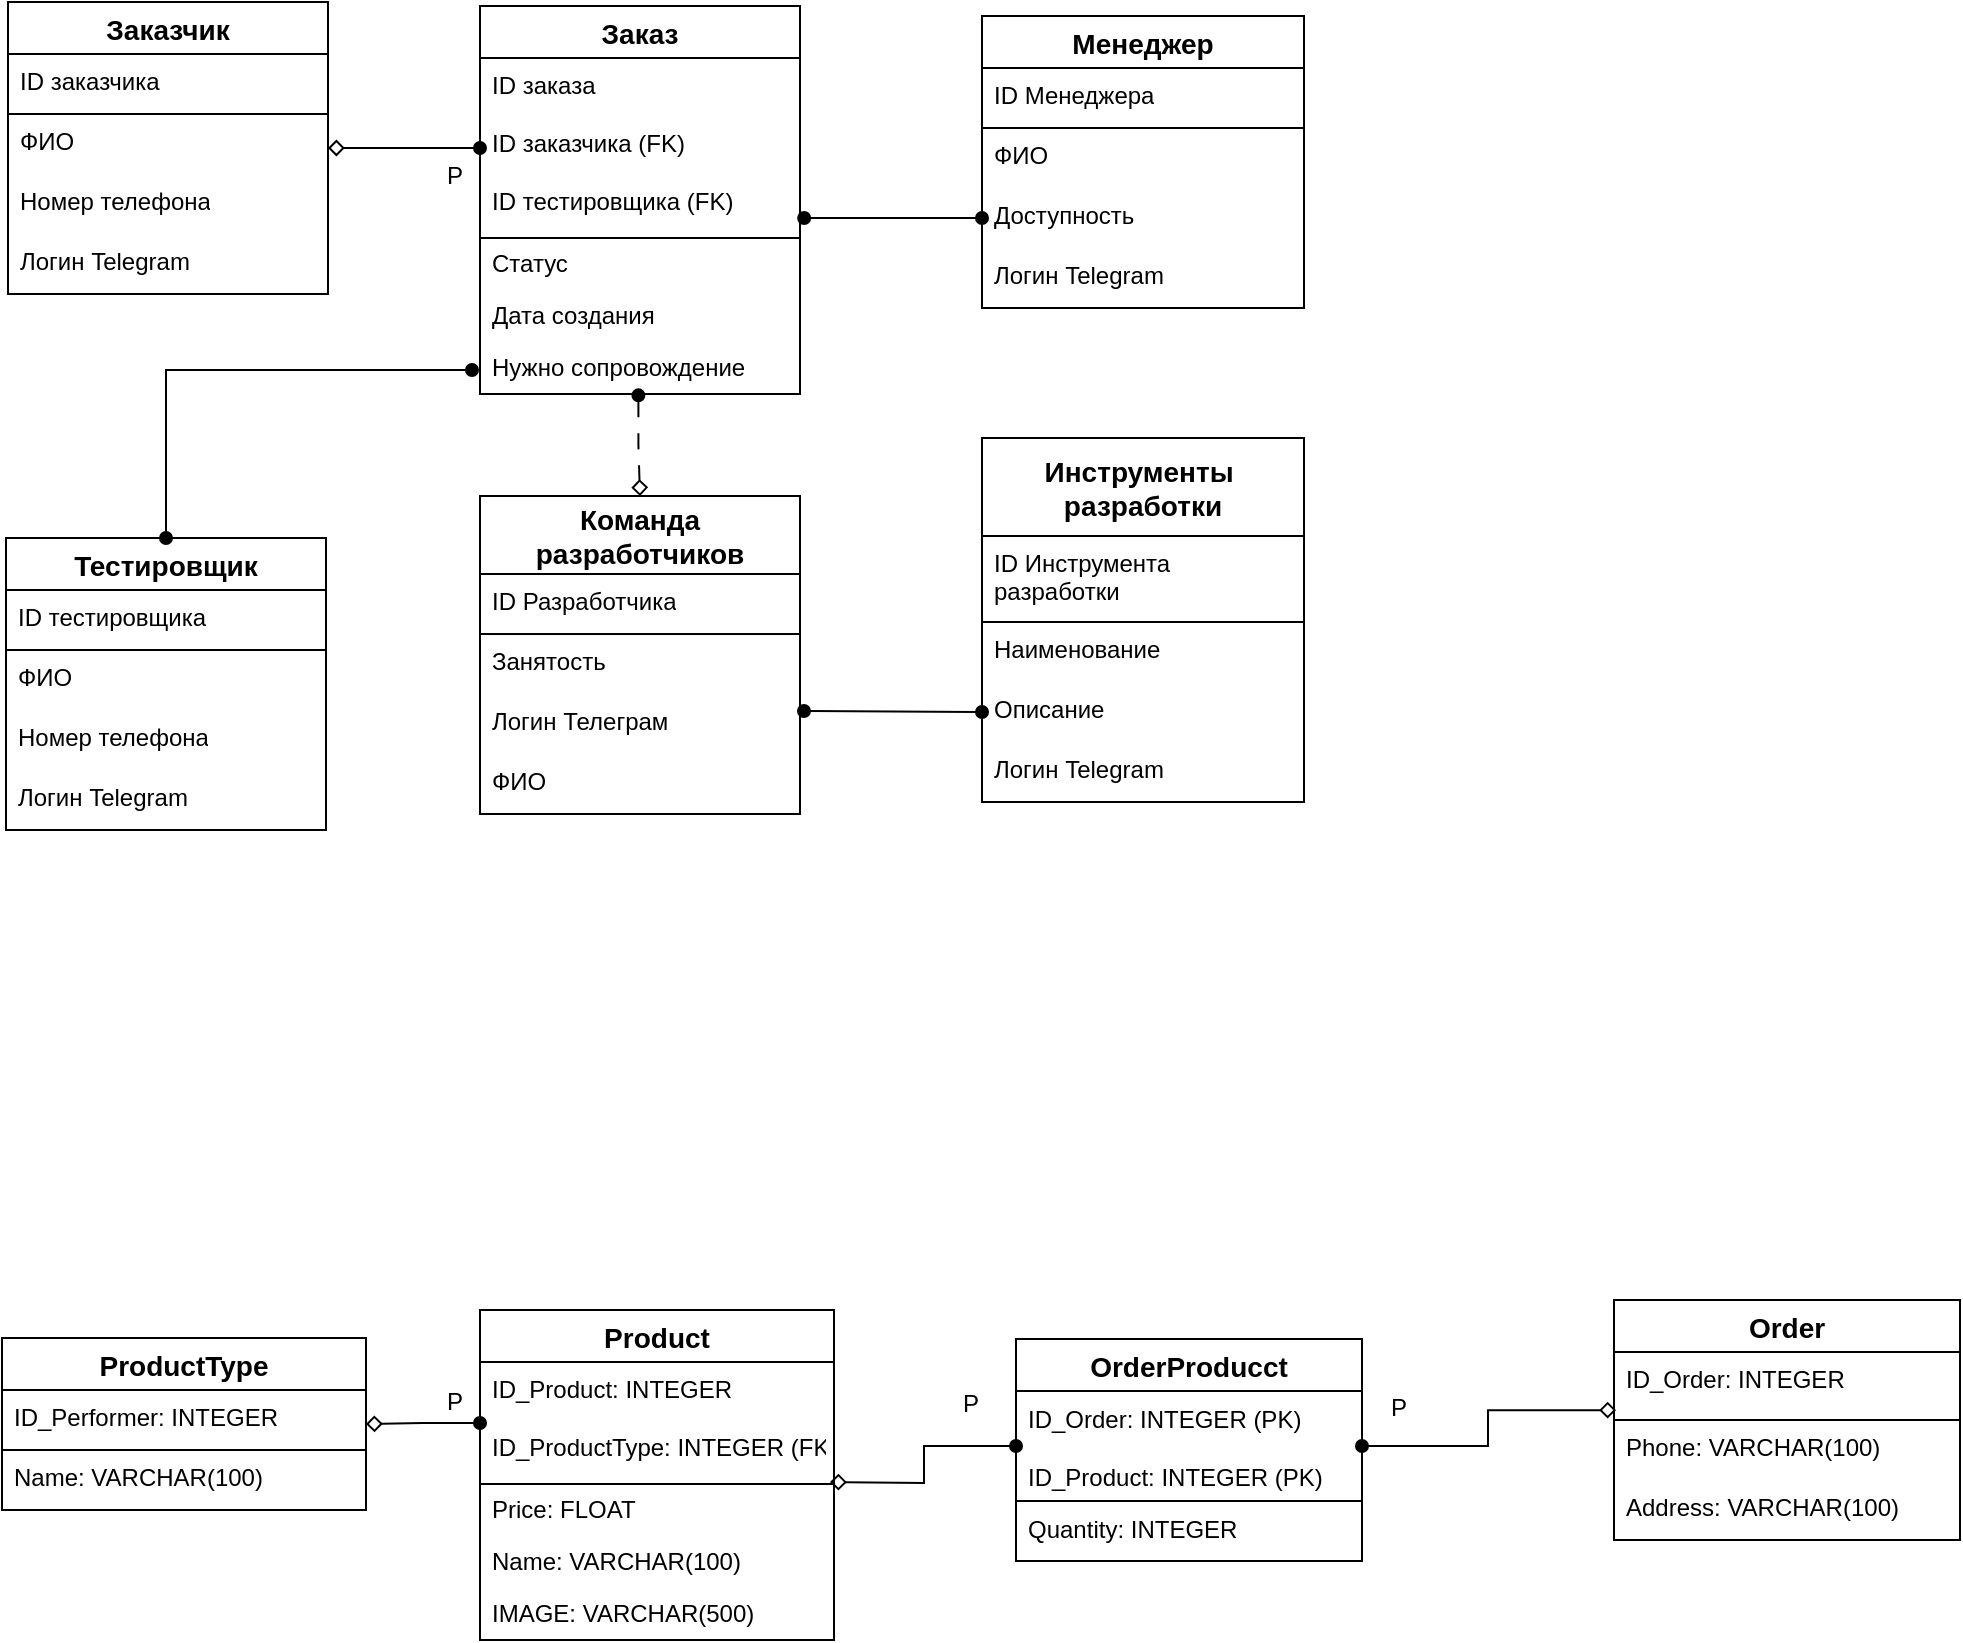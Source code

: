 <mxfile version="27.0.3">
  <diagram name="Страница — 1" id="4BSEIJOiNZzdxAaiekru">
    <mxGraphModel dx="2466" dy="1184" grid="0" gridSize="10" guides="1" tooltips="1" connect="1" arrows="1" fold="1" page="0" pageScale="1" pageWidth="827" pageHeight="1169" math="0" shadow="0">
      <root>
        <mxCell id="0" />
        <mxCell id="1" parent="0" />
        <mxCell id="DlXvclVBbWHIwgCCuiGe-151" value="Заказ" style="swimlane;fontStyle=1;childLayout=stackLayout;horizontal=1;startSize=26;horizontalStack=0;resizeParent=1;resizeParentMax=0;resizeLast=0;collapsible=1;marginBottom=0;align=center;fontSize=14;" parent="1" vertex="1">
          <mxGeometry x="115" y="143" width="160" height="194" as="geometry" />
        </mxCell>
        <mxCell id="DlXvclVBbWHIwgCCuiGe-152" value="&lt;div&gt;ID заказа&lt;br&gt;&lt;/div&gt;&lt;div&gt;&lt;br&gt;ID заказчика (FK)&lt;br&gt;&lt;br&gt;ID тестировщика (FK)&lt;/div&gt;" style="text;strokeColor=default;fillColor=none;spacingLeft=4;spacingRight=4;overflow=hidden;rotatable=0;points=[[0,0.5],[1,0.5]];portConstraint=eastwest;fontSize=12;whiteSpace=wrap;html=1;fontStyle=0;align=left;" parent="DlXvclVBbWHIwgCCuiGe-151" vertex="1">
          <mxGeometry y="26" width="160" height="90" as="geometry" />
        </mxCell>
        <mxCell id="DlXvclVBbWHIwgCCuiGe-155" value="Статус" style="text;html=1;align=left;verticalAlign=middle;resizable=0;points=[];autosize=1;strokeColor=none;fillColor=none;spacingLeft=4;" parent="DlXvclVBbWHIwgCCuiGe-151" vertex="1">
          <mxGeometry y="116" width="160" height="26" as="geometry" />
        </mxCell>
        <mxCell id="DlXvclVBbWHIwgCCuiGe-245" value="Дата создания" style="text;html=1;align=left;verticalAlign=middle;resizable=0;points=[];autosize=1;strokeColor=none;fillColor=none;spacingLeft=4;" parent="DlXvclVBbWHIwgCCuiGe-151" vertex="1">
          <mxGeometry y="142" width="160" height="26" as="geometry" />
        </mxCell>
        <mxCell id="snzVxrBjVpSpZApHVLwd-16" value="Нужно сопровождение" style="text;html=1;align=left;verticalAlign=middle;resizable=0;points=[];autosize=1;strokeColor=none;fillColor=none;spacingLeft=4;" parent="DlXvclVBbWHIwgCCuiGe-151" vertex="1">
          <mxGeometry y="168" width="160" height="26" as="geometry" />
        </mxCell>
        <mxCell id="DlXvclVBbWHIwgCCuiGe-161" value="P" style="text;html=1;align=center;verticalAlign=middle;resizable=0;points=[];autosize=1;strokeColor=none;fillColor=none;" parent="1" vertex="1">
          <mxGeometry x="89" y="215" width="26" height="26" as="geometry" />
        </mxCell>
        <mxCell id="DlXvclVBbWHIwgCCuiGe-169" value="Заказчик" style="swimlane;fontStyle=1;childLayout=stackLayout;horizontal=1;startSize=26;horizontalStack=0;resizeParent=1;resizeParentMax=0;resizeLast=0;collapsible=1;marginBottom=0;align=center;fontSize=14;" parent="1" vertex="1">
          <mxGeometry x="-121" y="141" width="160" height="146" as="geometry" />
        </mxCell>
        <mxCell id="DlXvclVBbWHIwgCCuiGe-170" value="ID заказчика" style="text;strokeColor=default;fillColor=none;spacingLeft=4;spacingRight=4;overflow=hidden;rotatable=0;points=[[0,0.5],[1,0.5]];portConstraint=eastwest;fontSize=12;whiteSpace=wrap;html=1;" parent="DlXvclVBbWHIwgCCuiGe-169" vertex="1">
          <mxGeometry y="26" width="160" height="30" as="geometry" />
        </mxCell>
        <mxCell id="DlXvclVBbWHIwgCCuiGe-171" value="ФИО" style="text;strokeColor=none;fillColor=none;spacingLeft=4;spacingRight=4;overflow=hidden;rotatable=0;points=[[0,0.5],[1,0.5]];portConstraint=eastwest;fontSize=12;whiteSpace=wrap;html=1;" parent="DlXvclVBbWHIwgCCuiGe-169" vertex="1">
          <mxGeometry y="56" width="160" height="30" as="geometry" />
        </mxCell>
        <mxCell id="DlXvclVBbWHIwgCCuiGe-198" value="Номер телефона" style="text;strokeColor=none;fillColor=none;spacingLeft=4;spacingRight=4;overflow=hidden;rotatable=0;points=[[0,0.5],[1,0.5]];portConstraint=eastwest;fontSize=12;whiteSpace=wrap;html=1;" parent="DlXvclVBbWHIwgCCuiGe-169" vertex="1">
          <mxGeometry y="86" width="160" height="30" as="geometry" />
        </mxCell>
        <mxCell id="snzVxrBjVpSpZApHVLwd-10" value="Логин Telegram" style="text;strokeColor=none;fillColor=none;spacingLeft=4;spacingRight=4;overflow=hidden;rotatable=0;points=[[0,0.5],[1,0.5]];portConstraint=eastwest;fontSize=12;whiteSpace=wrap;html=1;" parent="DlXvclVBbWHIwgCCuiGe-169" vertex="1">
          <mxGeometry y="116" width="160" height="30" as="geometry" />
        </mxCell>
        <mxCell id="DlXvclVBbWHIwgCCuiGe-173" style="edgeStyle=orthogonalEdgeStyle;rounded=0;orthogonalLoop=1;jettySize=auto;html=1;endArrow=diamond;endFill=0;startArrow=oval;startFill=1;" parent="1" source="DlXvclVBbWHIwgCCuiGe-152" target="DlXvclVBbWHIwgCCuiGe-169" edge="1">
          <mxGeometry relative="1" as="geometry" />
        </mxCell>
        <mxCell id="DlXvclVBbWHIwgCCuiGe-174" value="Команда &#xa;разработчиков" style="swimlane;fontStyle=1;childLayout=stackLayout;horizontal=1;startSize=39;horizontalStack=0;resizeParent=1;resizeParentMax=0;resizeLast=0;collapsible=1;marginBottom=0;align=center;fontSize=14;" parent="1" vertex="1">
          <mxGeometry x="115" y="388.01" width="160" height="159" as="geometry" />
        </mxCell>
        <mxCell id="DlXvclVBbWHIwgCCuiGe-175" value="ID Разработчика" style="text;strokeColor=default;fillColor=none;spacingLeft=4;spacingRight=4;overflow=hidden;rotatable=0;points=[[0,0.5],[1,0.5]];portConstraint=eastwest;fontSize=12;whiteSpace=wrap;html=1;" parent="DlXvclVBbWHIwgCCuiGe-174" vertex="1">
          <mxGeometry y="39" width="160" height="30" as="geometry" />
        </mxCell>
        <mxCell id="DlXvclVBbWHIwgCCuiGe-176" value="Занятость" style="text;strokeColor=none;fillColor=none;spacingLeft=4;spacingRight=4;overflow=hidden;rotatable=0;points=[[0,0.5],[1,0.5]];portConstraint=eastwest;fontSize=12;whiteSpace=wrap;html=1;" parent="DlXvclVBbWHIwgCCuiGe-174" vertex="1">
          <mxGeometry y="69" width="160" height="30" as="geometry" />
        </mxCell>
        <mxCell id="DlXvclVBbWHIwgCCuiGe-177" value="Логин Телеграм" style="text;strokeColor=none;fillColor=none;spacingLeft=4;spacingRight=4;overflow=hidden;rotatable=0;points=[[0,0.5],[1,0.5]];portConstraint=eastwest;fontSize=12;whiteSpace=wrap;html=1;" parent="DlXvclVBbWHIwgCCuiGe-174" vertex="1">
          <mxGeometry y="99" width="160" height="30" as="geometry" />
        </mxCell>
        <mxCell id="DlXvclVBbWHIwgCCuiGe-179" value="ФИО" style="text;strokeColor=none;fillColor=none;spacingLeft=4;spacingRight=4;overflow=hidden;rotatable=0;points=[[0,0.5],[1,0.5]];portConstraint=eastwest;fontSize=12;whiteSpace=wrap;html=1;" parent="DlXvclVBbWHIwgCCuiGe-174" vertex="1">
          <mxGeometry y="129" width="160" height="30" as="geometry" />
        </mxCell>
        <mxCell id="snzVxrBjVpSpZApHVLwd-2" value="Менеджер" style="swimlane;fontStyle=1;childLayout=stackLayout;horizontal=1;startSize=26;horizontalStack=0;resizeParent=1;resizeParentMax=0;resizeLast=0;collapsible=1;marginBottom=0;align=center;fontSize=14;" parent="1" vertex="1">
          <mxGeometry x="366" y="148" width="161" height="146" as="geometry" />
        </mxCell>
        <mxCell id="snzVxrBjVpSpZApHVLwd-3" value="ID Менеджера" style="text;strokeColor=default;fillColor=none;spacingLeft=4;spacingRight=4;overflow=hidden;rotatable=0;points=[[0,0.5],[1,0.5]];portConstraint=eastwest;fontSize=12;whiteSpace=wrap;html=1;" parent="snzVxrBjVpSpZApHVLwd-2" vertex="1">
          <mxGeometry y="26" width="161" height="30" as="geometry" />
        </mxCell>
        <mxCell id="snzVxrBjVpSpZApHVLwd-4" value="ФИО" style="text;strokeColor=none;fillColor=none;spacingLeft=4;spacingRight=4;overflow=hidden;rotatable=0;points=[[0,0.5],[1,0.5]];portConstraint=eastwest;fontSize=12;whiteSpace=wrap;html=1;" parent="snzVxrBjVpSpZApHVLwd-2" vertex="1">
          <mxGeometry y="56" width="161" height="30" as="geometry" />
        </mxCell>
        <mxCell id="snzVxrBjVpSpZApHVLwd-5" value="Доступность" style="text;strokeColor=none;fillColor=none;spacingLeft=4;spacingRight=4;overflow=hidden;rotatable=0;points=[[0,0.5],[1,0.5]];portConstraint=eastwest;fontSize=12;whiteSpace=wrap;html=1;" parent="snzVxrBjVpSpZApHVLwd-2" vertex="1">
          <mxGeometry y="86" width="161" height="30" as="geometry" />
        </mxCell>
        <mxCell id="snzVxrBjVpSpZApHVLwd-6" value="Логин Telegram" style="text;strokeColor=none;fillColor=none;spacingLeft=4;spacingRight=4;overflow=hidden;rotatable=0;points=[[0,0.5],[1,0.5]];portConstraint=eastwest;fontSize=12;whiteSpace=wrap;html=1;" parent="snzVxrBjVpSpZApHVLwd-2" vertex="1">
          <mxGeometry y="116" width="161" height="30" as="geometry" />
        </mxCell>
        <mxCell id="snzVxrBjVpSpZApHVLwd-8" style="edgeStyle=orthogonalEdgeStyle;rounded=0;orthogonalLoop=1;jettySize=auto;html=1;endArrow=diamond;endFill=0;startArrow=oval;startFill=1;exitX=0.495;exitY=1.026;exitDx=0;exitDy=0;exitPerimeter=0;entryX=0.5;entryY=0;entryDx=0;entryDy=0;dashed=1;dashPattern=8 8;" parent="1" source="snzVxrBjVpSpZApHVLwd-16" target="DlXvclVBbWHIwgCCuiGe-174" edge="1">
          <mxGeometry relative="1" as="geometry">
            <mxPoint x="195" y="336.998" as="sourcePoint" />
            <mxPoint x="395" y="407.01" as="targetPoint" />
          </mxGeometry>
        </mxCell>
        <mxCell id="snzVxrBjVpSpZApHVLwd-18" value="Product" style="swimlane;fontStyle=1;childLayout=stackLayout;horizontal=1;startSize=26;horizontalStack=0;resizeParent=1;resizeParentMax=0;resizeLast=0;collapsible=1;marginBottom=0;align=center;fontSize=14;" parent="1" vertex="1">
          <mxGeometry x="115" y="795" width="177" height="165" as="geometry" />
        </mxCell>
        <mxCell id="snzVxrBjVpSpZApHVLwd-19" value="&lt;div&gt;ID_Product:&amp;nbsp;&lt;span style=&quot;background-color: initial;&quot;&gt;INTEGER&lt;/span&gt;&lt;br&gt;&lt;/div&gt;&lt;div&gt;&lt;br&gt;ID_ProductType:&amp;nbsp;&lt;span style=&quot;background-color: initial;&quot;&gt;INTEGER&lt;/span&gt;&lt;span style=&quot;background-color: initial;&quot;&gt;&amp;nbsp;(FK)&lt;/span&gt;&lt;/div&gt;&lt;div&gt;&lt;br&gt;&lt;/div&gt;" style="text;strokeColor=default;fillColor=none;spacingLeft=4;spacingRight=4;overflow=hidden;rotatable=0;points=[[0,0.5],[1,0.5]];portConstraint=eastwest;fontSize=12;whiteSpace=wrap;html=1;fontStyle=0;align=left;" parent="snzVxrBjVpSpZApHVLwd-18" vertex="1">
          <mxGeometry y="26" width="177" height="61" as="geometry" />
        </mxCell>
        <mxCell id="snzVxrBjVpSpZApHVLwd-20" value="Price: FLOAT" style="text;html=1;align=left;verticalAlign=middle;resizable=0;points=[];autosize=1;strokeColor=none;fillColor=none;spacingLeft=4;" parent="snzVxrBjVpSpZApHVLwd-18" vertex="1">
          <mxGeometry y="87" width="177" height="26" as="geometry" />
        </mxCell>
        <mxCell id="snzVxrBjVpSpZApHVLwd-21" value="Name: VARCHAR(100)" style="text;html=1;align=left;verticalAlign=middle;resizable=0;points=[];autosize=1;strokeColor=none;fillColor=none;spacingLeft=4;" parent="snzVxrBjVpSpZApHVLwd-18" vertex="1">
          <mxGeometry y="113" width="177" height="26" as="geometry" />
        </mxCell>
        <mxCell id="snzVxrBjVpSpZApHVLwd-22" value="IMAGE:&amp;nbsp;&lt;span style=&quot;text-wrap-mode: wrap;&quot;&gt;VARCHAR(500)&lt;/span&gt;" style="text;html=1;align=left;verticalAlign=middle;resizable=0;points=[];autosize=1;strokeColor=none;fillColor=none;spacingLeft=4;" parent="snzVxrBjVpSpZApHVLwd-18" vertex="1">
          <mxGeometry y="139" width="177" height="26" as="geometry" />
        </mxCell>
        <mxCell id="snzVxrBjVpSpZApHVLwd-24" value="ProductType" style="swimlane;fontStyle=1;childLayout=stackLayout;horizontal=1;startSize=26;horizontalStack=0;resizeParent=1;resizeParentMax=0;resizeLast=0;collapsible=1;marginBottom=0;align=center;fontSize=14;" parent="1" vertex="1">
          <mxGeometry x="-124" y="809" width="182" height="86" as="geometry" />
        </mxCell>
        <mxCell id="snzVxrBjVpSpZApHVLwd-25" value="ID_Performer: INTEGER" style="text;strokeColor=default;fillColor=none;spacingLeft=4;spacingRight=4;overflow=hidden;rotatable=0;points=[[0,0.5],[1,0.5]];portConstraint=eastwest;fontSize=12;whiteSpace=wrap;html=1;" parent="snzVxrBjVpSpZApHVLwd-24" vertex="1">
          <mxGeometry y="26" width="182" height="30" as="geometry" />
        </mxCell>
        <mxCell id="snzVxrBjVpSpZApHVLwd-26" value="Name: VARCHAR(100)" style="text;strokeColor=none;fillColor=none;spacingLeft=4;spacingRight=4;overflow=hidden;rotatable=0;points=[[0,0.5],[1,0.5]];portConstraint=eastwest;fontSize=12;whiteSpace=wrap;html=1;" parent="snzVxrBjVpSpZApHVLwd-24" vertex="1">
          <mxGeometry y="56" width="182" height="30" as="geometry" />
        </mxCell>
        <mxCell id="snzVxrBjVpSpZApHVLwd-30" style="edgeStyle=orthogonalEdgeStyle;rounded=0;orthogonalLoop=1;jettySize=auto;html=1;endArrow=diamond;endFill=0;startArrow=oval;startFill=1;" parent="1" source="snzVxrBjVpSpZApHVLwd-19" target="snzVxrBjVpSpZApHVLwd-24" edge="1">
          <mxGeometry relative="1" as="geometry" />
        </mxCell>
        <mxCell id="sOd8CQ3x8LuXbYGcu_UM-1" style="edgeStyle=orthogonalEdgeStyle;rounded=0;orthogonalLoop=1;jettySize=auto;html=1;endArrow=oval;endFill=1;startArrow=oval;startFill=1;exitX=1.013;exitY=0.889;exitDx=0;exitDy=0;exitPerimeter=0;entryX=0;entryY=0.5;entryDx=0;entryDy=0;" parent="1" source="DlXvclVBbWHIwgCCuiGe-152" target="snzVxrBjVpSpZApHVLwd-5" edge="1">
          <mxGeometry relative="1" as="geometry">
            <mxPoint x="372" y="225" as="sourcePoint" />
            <mxPoint x="296" y="225" as="targetPoint" />
          </mxGeometry>
        </mxCell>
        <mxCell id="sOd8CQ3x8LuXbYGcu_UM-3" value="Инструменты &#xa;разработки" style="swimlane;fontStyle=1;childLayout=stackLayout;horizontal=1;startSize=49;horizontalStack=0;resizeParent=1;resizeParentMax=0;resizeLast=0;collapsible=1;marginBottom=0;align=center;fontSize=14;" parent="1" vertex="1">
          <mxGeometry x="366" y="359" width="161" height="182" as="geometry" />
        </mxCell>
        <mxCell id="sOd8CQ3x8LuXbYGcu_UM-4" value="ID Инструмента разработки" style="text;strokeColor=default;fillColor=none;spacingLeft=4;spacingRight=4;overflow=hidden;rotatable=0;points=[[0,0.5],[1,0.5]];portConstraint=eastwest;fontSize=12;whiteSpace=wrap;html=1;" parent="sOd8CQ3x8LuXbYGcu_UM-3" vertex="1">
          <mxGeometry y="49" width="161" height="43" as="geometry" />
        </mxCell>
        <mxCell id="sOd8CQ3x8LuXbYGcu_UM-5" value="Наименование" style="text;strokeColor=none;fillColor=none;spacingLeft=4;spacingRight=4;overflow=hidden;rotatable=0;points=[[0,0.5],[1,0.5]];portConstraint=eastwest;fontSize=12;whiteSpace=wrap;html=1;" parent="sOd8CQ3x8LuXbYGcu_UM-3" vertex="1">
          <mxGeometry y="92" width="161" height="30" as="geometry" />
        </mxCell>
        <mxCell id="sOd8CQ3x8LuXbYGcu_UM-6" value="Описание" style="text;strokeColor=none;fillColor=none;spacingLeft=4;spacingRight=4;overflow=hidden;rotatable=0;points=[[0,0.5],[1,0.5]];portConstraint=eastwest;fontSize=12;whiteSpace=wrap;html=1;" parent="sOd8CQ3x8LuXbYGcu_UM-3" vertex="1">
          <mxGeometry y="122" width="161" height="30" as="geometry" />
        </mxCell>
        <mxCell id="sOd8CQ3x8LuXbYGcu_UM-7" value="Логин Telegram" style="text;strokeColor=none;fillColor=none;spacingLeft=4;spacingRight=4;overflow=hidden;rotatable=0;points=[[0,0.5],[1,0.5]];portConstraint=eastwest;fontSize=12;whiteSpace=wrap;html=1;" parent="sOd8CQ3x8LuXbYGcu_UM-3" vertex="1">
          <mxGeometry y="152" width="161" height="30" as="geometry" />
        </mxCell>
        <mxCell id="sOd8CQ3x8LuXbYGcu_UM-8" style="edgeStyle=orthogonalEdgeStyle;rounded=0;orthogonalLoop=1;jettySize=auto;html=1;endArrow=oval;endFill=1;startArrow=oval;startFill=1;exitX=1.013;exitY=0.889;exitDx=0;exitDy=0;exitPerimeter=0;entryX=0;entryY=0.5;entryDx=0;entryDy=0;" parent="1" target="sOd8CQ3x8LuXbYGcu_UM-6" edge="1">
          <mxGeometry relative="1" as="geometry">
            <mxPoint x="277" y="495.51" as="sourcePoint" />
            <mxPoint x="296" y="471.51" as="targetPoint" />
          </mxGeometry>
        </mxCell>
        <mxCell id="sOd8CQ3x8LuXbYGcu_UM-11" value="Тестировщик" style="swimlane;fontStyle=1;childLayout=stackLayout;horizontal=1;startSize=26;horizontalStack=0;resizeParent=1;resizeParentMax=0;resizeLast=0;collapsible=1;marginBottom=0;align=center;fontSize=14;" parent="1" vertex="1">
          <mxGeometry x="-122" y="409" width="160" height="146" as="geometry" />
        </mxCell>
        <mxCell id="sOd8CQ3x8LuXbYGcu_UM-12" value="ID тестировщика" style="text;strokeColor=default;fillColor=none;spacingLeft=4;spacingRight=4;overflow=hidden;rotatable=0;points=[[0,0.5],[1,0.5]];portConstraint=eastwest;fontSize=12;whiteSpace=wrap;html=1;" parent="sOd8CQ3x8LuXbYGcu_UM-11" vertex="1">
          <mxGeometry y="26" width="160" height="30" as="geometry" />
        </mxCell>
        <mxCell id="sOd8CQ3x8LuXbYGcu_UM-13" value="ФИО" style="text;strokeColor=none;fillColor=none;spacingLeft=4;spacingRight=4;overflow=hidden;rotatable=0;points=[[0,0.5],[1,0.5]];portConstraint=eastwest;fontSize=12;whiteSpace=wrap;html=1;" parent="sOd8CQ3x8LuXbYGcu_UM-11" vertex="1">
          <mxGeometry y="56" width="160" height="30" as="geometry" />
        </mxCell>
        <mxCell id="sOd8CQ3x8LuXbYGcu_UM-14" value="Номер телефона" style="text;strokeColor=none;fillColor=none;spacingLeft=4;spacingRight=4;overflow=hidden;rotatable=0;points=[[0,0.5],[1,0.5]];portConstraint=eastwest;fontSize=12;whiteSpace=wrap;html=1;" parent="sOd8CQ3x8LuXbYGcu_UM-11" vertex="1">
          <mxGeometry y="86" width="160" height="30" as="geometry" />
        </mxCell>
        <mxCell id="sOd8CQ3x8LuXbYGcu_UM-15" value="Логин Telegram" style="text;strokeColor=none;fillColor=none;spacingLeft=4;spacingRight=4;overflow=hidden;rotatable=0;points=[[0,0.5],[1,0.5]];portConstraint=eastwest;fontSize=12;whiteSpace=wrap;html=1;" parent="sOd8CQ3x8LuXbYGcu_UM-11" vertex="1">
          <mxGeometry y="116" width="160" height="30" as="geometry" />
        </mxCell>
        <mxCell id="sOd8CQ3x8LuXbYGcu_UM-16" style="edgeStyle=orthogonalEdgeStyle;rounded=0;orthogonalLoop=1;jettySize=auto;html=1;endArrow=oval;endFill=1;startArrow=oval;startFill=1;exitX=-0.025;exitY=0.538;exitDx=0;exitDy=0;exitPerimeter=0;" parent="1" source="snzVxrBjVpSpZApHVLwd-16" target="sOd8CQ3x8LuXbYGcu_UM-11" edge="1">
          <mxGeometry relative="1" as="geometry">
            <mxPoint x="114" y="482" as="sourcePoint" />
          </mxGeometry>
        </mxCell>
        <mxCell id="7tFGQJg8lZiFd_mPnd3y-32" value="P" style="text;html=1;align=center;verticalAlign=middle;resizable=0;points=[];autosize=1;strokeColor=none;fillColor=none;" parent="1" vertex="1">
          <mxGeometry x="89" y="828" width="26" height="26" as="geometry" />
        </mxCell>
        <mxCell id="iJVvecHlCoVzFm1U_8LE-1" style="edgeStyle=orthogonalEdgeStyle;rounded=0;orthogonalLoop=1;jettySize=auto;html=1;endArrow=oval;endFill=1;startArrow=diamond;startFill=0;entryX=1;entryY=0.5;entryDx=0;entryDy=0;exitX=0.006;exitY=0.855;exitDx=0;exitDy=0;exitPerimeter=0;" edge="1" parent="1" source="iJVvecHlCoVzFm1U_8LE-6" target="iJVvecHlCoVzFm1U_8LE-3">
          <mxGeometry relative="1" as="geometry">
            <mxPoint x="589" y="1020" as="sourcePoint" />
            <mxPoint x="518" y="1020" as="targetPoint" />
          </mxGeometry>
        </mxCell>
        <mxCell id="iJVvecHlCoVzFm1U_8LE-2" value="OrderProducct" style="swimlane;fontStyle=1;childLayout=stackLayout;horizontal=1;startSize=26;horizontalStack=0;resizeParent=1;resizeParentMax=0;resizeLast=0;collapsible=1;marginBottom=0;align=center;fontSize=14;" vertex="1" parent="1">
          <mxGeometry x="383" y="809.5" width="173" height="111" as="geometry" />
        </mxCell>
        <mxCell id="iJVvecHlCoVzFm1U_8LE-3" value="ID_Order: INTEGER (PK)&lt;div&gt;&lt;br&gt;&lt;/div&gt;&lt;div&gt;ID_Product:&amp;nbsp;&lt;span style=&quot;background-color: initial;&quot;&gt;INTEGER&lt;/span&gt;&lt;span style=&quot;background-color: initial;&quot;&gt;&amp;nbsp;(PK)&lt;/span&gt;&lt;/div&gt;" style="text;strokeColor=default;fillColor=none;spacingLeft=4;spacingRight=4;overflow=hidden;rotatable=0;points=[[0,0.5],[1,0.5]];portConstraint=eastwest;fontSize=12;whiteSpace=wrap;html=1;" vertex="1" parent="iJVvecHlCoVzFm1U_8LE-2">
          <mxGeometry y="26" width="173" height="55" as="geometry" />
        </mxCell>
        <mxCell id="iJVvecHlCoVzFm1U_8LE-4" value="Quantity: INTEGER&lt;div&gt;&lt;br&gt;&lt;/div&gt;" style="text;strokeColor=none;fillColor=none;spacingLeft=4;spacingRight=4;overflow=hidden;rotatable=0;points=[[0,0.5],[1,0.5]];portConstraint=eastwest;fontSize=12;whiteSpace=wrap;html=1;" vertex="1" parent="iJVvecHlCoVzFm1U_8LE-2">
          <mxGeometry y="81" width="173" height="30" as="geometry" />
        </mxCell>
        <mxCell id="iJVvecHlCoVzFm1U_8LE-5" value="Order" style="swimlane;fontStyle=1;childLayout=stackLayout;horizontal=1;startSize=26;horizontalStack=0;resizeParent=1;resizeParentMax=0;resizeLast=0;collapsible=1;marginBottom=0;align=center;fontSize=14;" vertex="1" parent="1">
          <mxGeometry x="682" y="790" width="173" height="120" as="geometry" />
        </mxCell>
        <mxCell id="iJVvecHlCoVzFm1U_8LE-6" value="ID_Order: INTEGER&lt;div&gt;&lt;br&gt;&lt;/div&gt;" style="text;strokeColor=default;fillColor=none;spacingLeft=4;spacingRight=4;overflow=hidden;rotatable=0;points=[[0,0.5],[1,0.5]];portConstraint=eastwest;fontSize=12;whiteSpace=wrap;html=1;" vertex="1" parent="iJVvecHlCoVzFm1U_8LE-5">
          <mxGeometry y="26" width="173" height="34" as="geometry" />
        </mxCell>
        <mxCell id="iJVvecHlCoVzFm1U_8LE-7" value="Phone: VARCHAR(100)" style="text;strokeColor=none;fillColor=none;spacingLeft=4;spacingRight=4;overflow=hidden;rotatable=0;points=[[0,0.5],[1,0.5]];portConstraint=eastwest;fontSize=12;whiteSpace=wrap;html=1;" vertex="1" parent="iJVvecHlCoVzFm1U_8LE-5">
          <mxGeometry y="60" width="173" height="30" as="geometry" />
        </mxCell>
        <mxCell id="iJVvecHlCoVzFm1U_8LE-8" value="Address: VARCHAR(100)" style="text;strokeColor=none;fillColor=none;spacingLeft=4;spacingRight=4;overflow=hidden;rotatable=0;points=[[0,0.5],[1,0.5]];portConstraint=eastwest;fontSize=12;whiteSpace=wrap;html=1;" vertex="1" parent="iJVvecHlCoVzFm1U_8LE-5">
          <mxGeometry y="90" width="173" height="30" as="geometry" />
        </mxCell>
        <mxCell id="iJVvecHlCoVzFm1U_8LE-9" style="edgeStyle=orthogonalEdgeStyle;rounded=0;orthogonalLoop=1;jettySize=auto;html=1;endArrow=diamond;endFill=0;startArrow=oval;startFill=1;exitX=0;exitY=0.5;exitDx=0;exitDy=0;entryX=1;entryY=0.596;entryDx=0;entryDy=0;entryPerimeter=0;" edge="1" parent="1" source="iJVvecHlCoVzFm1U_8LE-3">
          <mxGeometry relative="1" as="geometry">
            <mxPoint x="366" y="862.5" as="sourcePoint" />
            <mxPoint x="290" y="881" as="targetPoint" />
          </mxGeometry>
        </mxCell>
        <mxCell id="iJVvecHlCoVzFm1U_8LE-10" value="P" style="text;html=1;align=center;verticalAlign=middle;resizable=0;points=[];autosize=1;strokeColor=none;fillColor=none;" vertex="1" parent="1">
          <mxGeometry x="561" y="831" width="26" height="26" as="geometry" />
        </mxCell>
        <mxCell id="iJVvecHlCoVzFm1U_8LE-11" value="P" style="text;html=1;align=center;verticalAlign=middle;resizable=0;points=[];autosize=1;strokeColor=none;fillColor=none;" vertex="1" parent="1">
          <mxGeometry x="347" y="829" width="26" height="26" as="geometry" />
        </mxCell>
      </root>
    </mxGraphModel>
  </diagram>
</mxfile>
